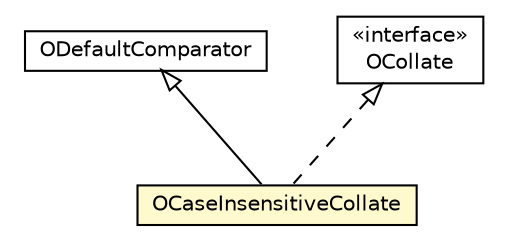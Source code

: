 #!/usr/local/bin/dot
#
# Class diagram 
# Generated by UMLGraph version R5_6-24-gf6e263 (http://www.umlgraph.org/)
#

digraph G {
	edge [fontname="Helvetica",fontsize=10,labelfontname="Helvetica",labelfontsize=10];
	node [fontname="Helvetica",fontsize=10,shape=plaintext];
	nodesep=0.25;
	ranksep=0.5;
	// com.orientechnologies.common.comparator.ODefaultComparator
	c823187 [label=<<table title="com.orientechnologies.common.comparator.ODefaultComparator" border="0" cellborder="1" cellspacing="0" cellpadding="2" port="p" href="../../../common/comparator/ODefaultComparator.html">
		<tr><td><table border="0" cellspacing="0" cellpadding="1">
<tr><td align="center" balign="center"> ODefaultComparator </td></tr>
		</table></td></tr>
		</table>>, URL="../../../common/comparator/ODefaultComparator.html", fontname="Helvetica", fontcolor="black", fontsize=10.0];
	// com.orientechnologies.orient.core.collate.OCollate
	c824039 [label=<<table title="com.orientechnologies.orient.core.collate.OCollate" border="0" cellborder="1" cellspacing="0" cellpadding="2" port="p" href="./OCollate.html">
		<tr><td><table border="0" cellspacing="0" cellpadding="1">
<tr><td align="center" balign="center"> &#171;interface&#187; </td></tr>
<tr><td align="center" balign="center"> OCollate </td></tr>
		</table></td></tr>
		</table>>, URL="./OCollate.html", fontname="Helvetica", fontcolor="black", fontsize=10.0];
	// com.orientechnologies.orient.core.collate.OCaseInsensitiveCollate
	c824041 [label=<<table title="com.orientechnologies.orient.core.collate.OCaseInsensitiveCollate" border="0" cellborder="1" cellspacing="0" cellpadding="2" port="p" bgcolor="lemonChiffon" href="./OCaseInsensitiveCollate.html">
		<tr><td><table border="0" cellspacing="0" cellpadding="1">
<tr><td align="center" balign="center"> OCaseInsensitiveCollate </td></tr>
		</table></td></tr>
		</table>>, URL="./OCaseInsensitiveCollate.html", fontname="Helvetica", fontcolor="black", fontsize=10.0];
	//com.orientechnologies.orient.core.collate.OCaseInsensitiveCollate extends com.orientechnologies.common.comparator.ODefaultComparator
	c823187:p -> c824041:p [dir=back,arrowtail=empty];
	//com.orientechnologies.orient.core.collate.OCaseInsensitiveCollate implements com.orientechnologies.orient.core.collate.OCollate
	c824039:p -> c824041:p [dir=back,arrowtail=empty,style=dashed];
}

